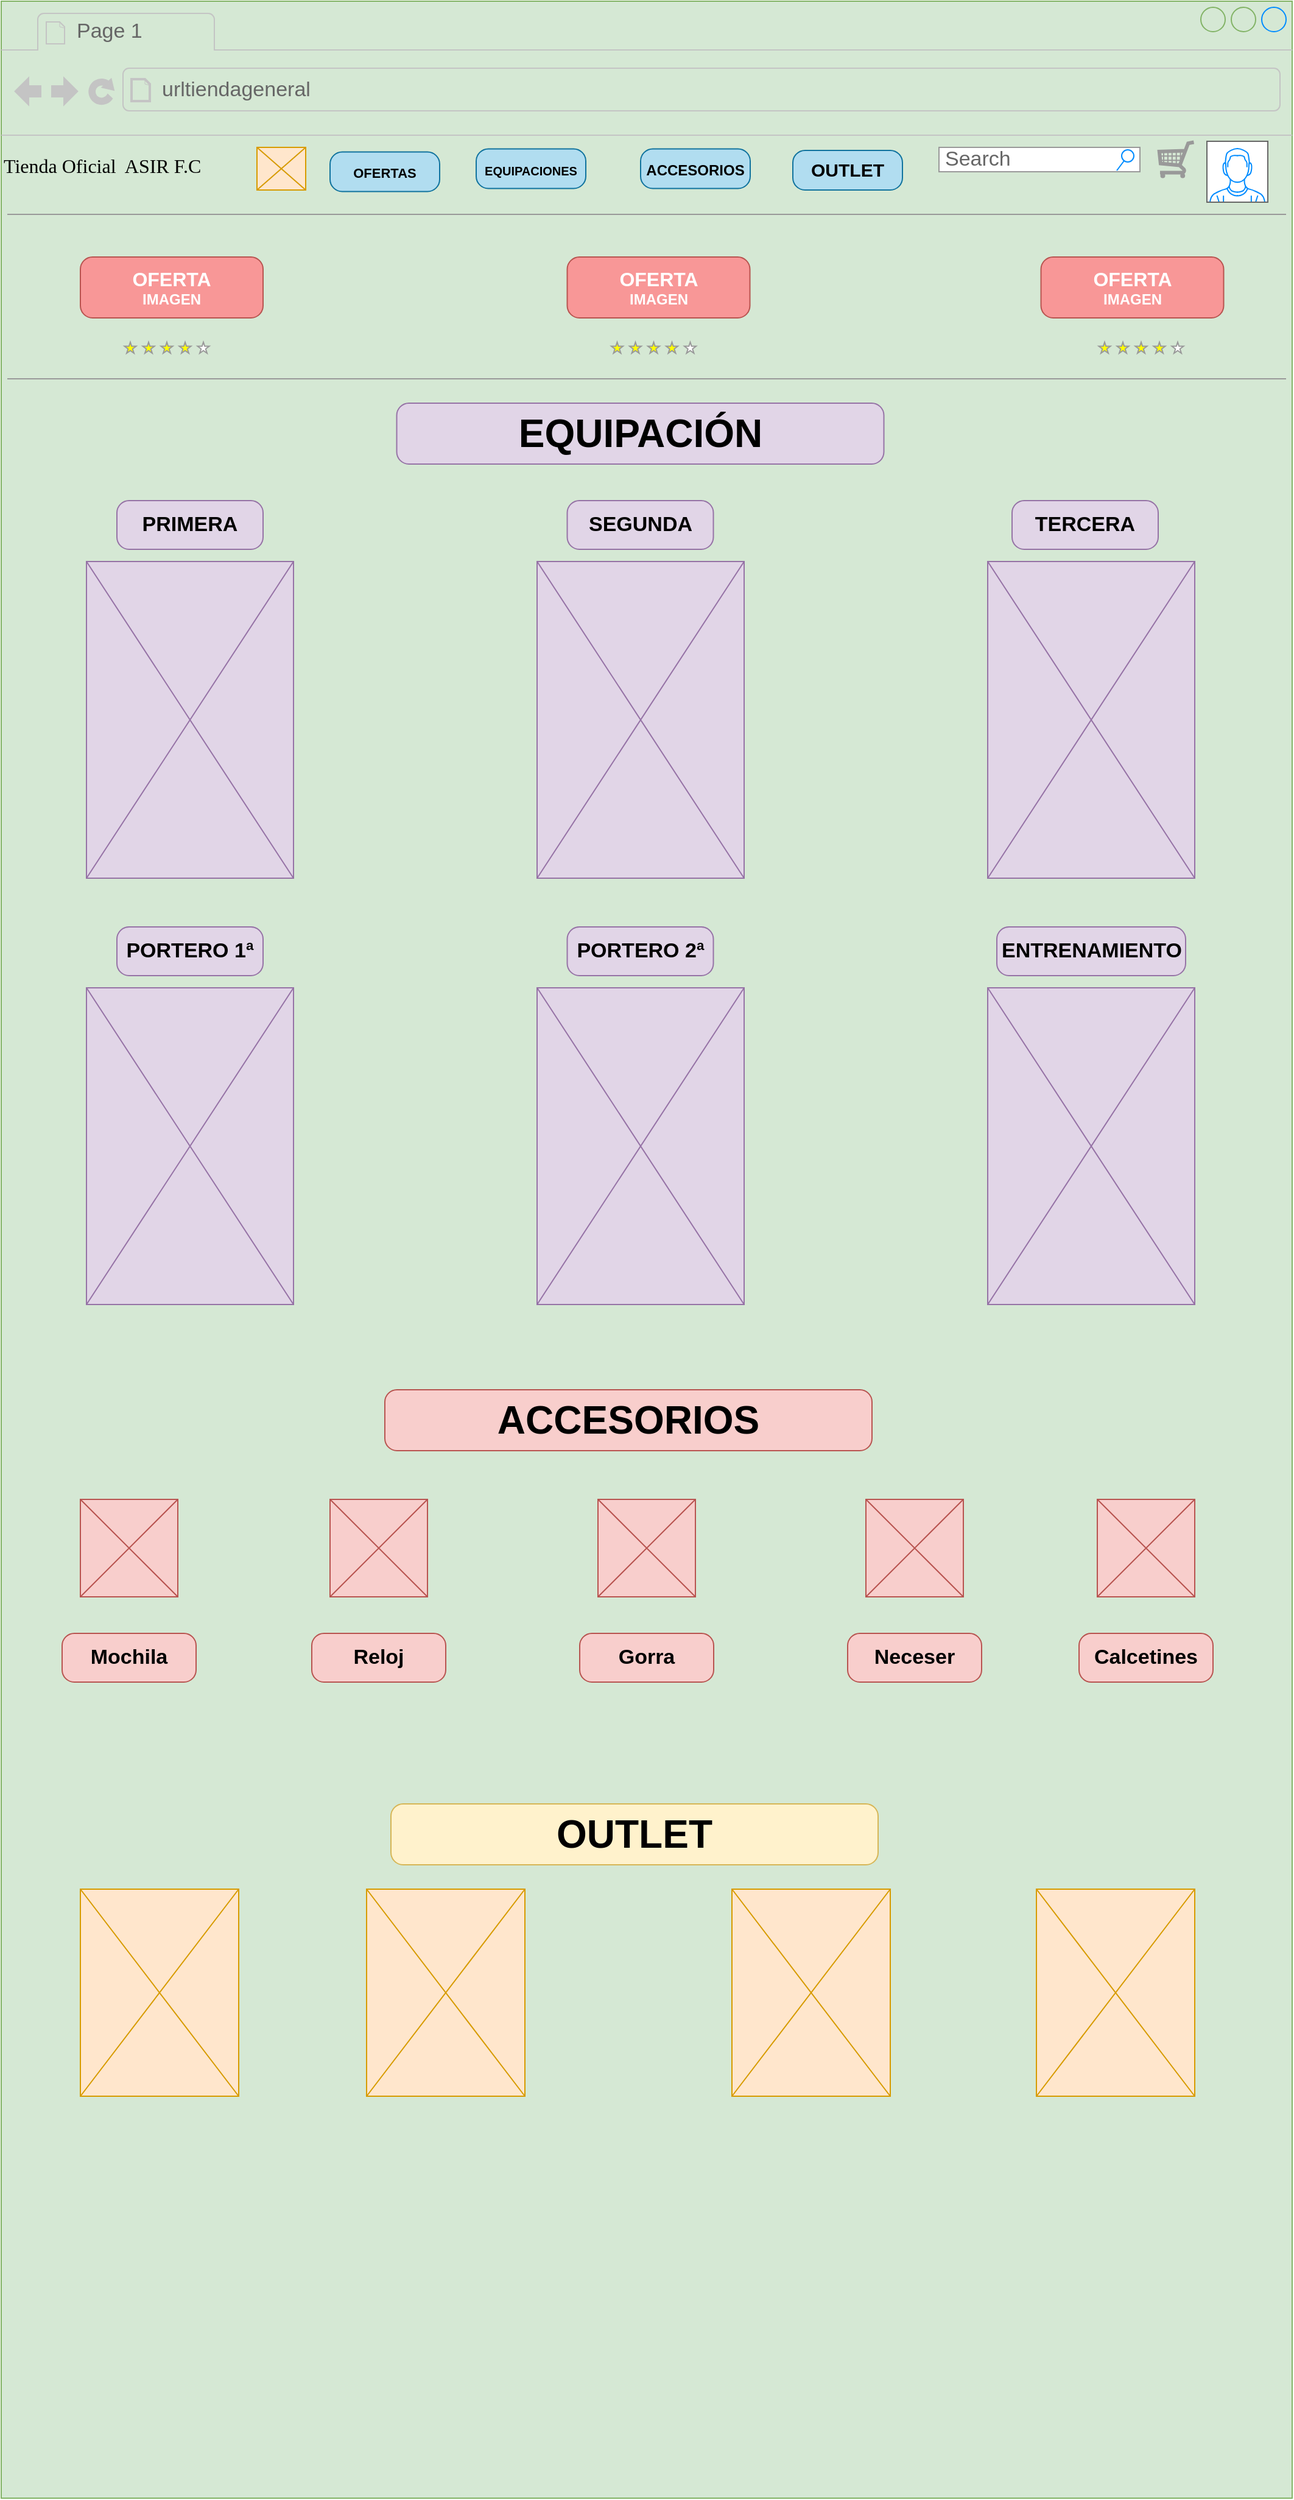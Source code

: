 <mxfile version="18.0.4" type="github">
  <diagram name="Page-1" id="2cc2dc42-3aac-f2a9-1cec-7a8b7cbee084">
    <mxGraphModel dx="2674" dy="1727" grid="1" gridSize="10" guides="1" tooltips="1" connect="1" arrows="1" fold="1" page="1" pageScale="1" pageWidth="1100" pageHeight="850" background="none" math="0" shadow="0">
      <root>
        <mxCell id="0" />
        <mxCell id="1" parent="0" />
        <mxCell id="7026571954dc6520-1" value="" style="strokeWidth=1;shadow=0;dashed=0;align=center;html=1;shape=mxgraph.mockup.containers.browserWindow;rSize=0;mainText=,;recursiveResize=0;rounded=0;labelBackgroundColor=none;fontFamily=Verdana;fontSize=12;fillColor=#d5e8d4;strokeColor=#82b366;" parent="1" vertex="1">
          <mxGeometry x="-180" y="-200" width="1060" height="2050" as="geometry" />
        </mxCell>
        <mxCell id="7026571954dc6520-2" value="Page 1" style="strokeWidth=1;shadow=0;dashed=0;align=center;html=1;shape=mxgraph.mockup.containers.anchor;fontSize=17;fontColor=#666666;align=left;" parent="7026571954dc6520-1" vertex="1">
          <mxGeometry x="60" y="12" width="110" height="26" as="geometry" />
        </mxCell>
        <mxCell id="7026571954dc6520-3" value="urltiendageneral" style="strokeWidth=1;shadow=0;dashed=0;align=center;html=1;shape=mxgraph.mockup.containers.anchor;rSize=0;fontSize=17;fontColor=#666666;align=left;" parent="7026571954dc6520-1" vertex="1">
          <mxGeometry x="130" y="60" width="250" height="26" as="geometry" />
        </mxCell>
        <mxCell id="7026571954dc6520-4" value="&lt;font style=&quot;font-size: 16px;&quot;&gt;Tienda Oficial&amp;nbsp; ASIR F.C&lt;/font&gt;" style="text;html=1;points=[];align=left;verticalAlign=top;spacingTop=-4;fontSize=30;fontFamily=Verdana" parent="7026571954dc6520-1" vertex="1">
          <mxGeometry y="110" width="310" height="40" as="geometry" />
        </mxCell>
        <mxCell id="7026571954dc6520-14" value="Search" style="strokeWidth=1;shadow=0;dashed=0;align=center;html=1;shape=mxgraph.mockup.forms.searchBox;strokeColor=#999999;mainText=;strokeColor2=#008cff;fontColor=#666666;fontSize=17;align=left;spacingLeft=3;rounded=0;labelBackgroundColor=none;" parent="7026571954dc6520-1" vertex="1">
          <mxGeometry x="770" y="120" width="165" height="20" as="geometry" />
        </mxCell>
        <mxCell id="7026571954dc6520-21" value="" style="verticalLabelPosition=bottom;shadow=0;dashed=0;align=center;html=1;verticalAlign=top;strokeWidth=1;shape=mxgraph.mockup.markup.line;strokeColor=#999999;rounded=0;labelBackgroundColor=none;fillColor=#ffffff;fontFamily=Verdana;fontSize=12;fontColor=#000000;" parent="7026571954dc6520-1" vertex="1">
          <mxGeometry x="5" y="300" width="1050" height="20" as="geometry" />
        </mxCell>
        <mxCell id="0Jf4DrtOChO7xbC_QtPR-2" value="" style="verticalLabelPosition=bottom;shadow=0;dashed=0;align=center;html=1;verticalAlign=top;strokeWidth=1;shape=mxgraph.mockup.misc.shoppingCart;strokeColor=#999999;fontSize=16;" vertex="1" parent="7026571954dc6520-1">
          <mxGeometry x="950" y="115" width="30" height="30" as="geometry" />
        </mxCell>
        <mxCell id="0Jf4DrtOChO7xbC_QtPR-17" value="" style="verticalLabelPosition=bottom;shadow=0;dashed=0;align=center;html=1;verticalAlign=top;strokeWidth=1;shape=mxgraph.mockup.containers.userMale;strokeColor=#666666;strokeColor2=#008cff;fontSize=16;" vertex="1" parent="7026571954dc6520-1">
          <mxGeometry x="990" y="115" width="50" height="50" as="geometry" />
        </mxCell>
        <mxCell id="0Jf4DrtOChO7xbC_QtPR-25" value="" style="verticalLabelPosition=bottom;shadow=0;dashed=0;align=center;html=1;verticalAlign=top;strokeWidth=1;shape=mxgraph.mockup.graphics.simpleIcon;fontSize=16;fillColor=#ffe6cc;strokeColor=#d79b00;" vertex="1" parent="7026571954dc6520-1">
          <mxGeometry x="210" y="120" width="40" height="35" as="geometry" />
        </mxCell>
        <mxCell id="0Jf4DrtOChO7xbC_QtPR-27" value="" style="verticalLabelPosition=bottom;shadow=0;dashed=0;align=center;html=1;verticalAlign=top;strokeWidth=1;shape=mxgraph.mockup.misc.rating;strokeColor=#999999;fillColor=#ffff00;emptyFillColor=#ffffff;grade=4;ratingScale=5;ratingStyle=star;fontSize=16;" vertex="1" parent="7026571954dc6520-1">
          <mxGeometry x="501" y="280" width="77.5" height="10" as="geometry" />
        </mxCell>
        <mxCell id="0Jf4DrtOChO7xbC_QtPR-37" value="" style="verticalLabelPosition=bottom;shadow=0;dashed=0;align=center;html=1;verticalAlign=top;strokeWidth=1;shape=mxgraph.mockup.misc.rating;strokeColor=#999999;fillColor=#ffff00;emptyFillColor=#ffffff;grade=4;ratingScale=5;ratingStyle=star;fontSize=16;" vertex="1" parent="7026571954dc6520-1">
          <mxGeometry x="901.25" y="280" width="77.5" height="10" as="geometry" />
        </mxCell>
        <mxCell id="0Jf4DrtOChO7xbC_QtPR-36" value="" style="verticalLabelPosition=bottom;shadow=0;dashed=0;align=center;html=1;verticalAlign=top;strokeWidth=1;shape=mxgraph.mockup.misc.rating;strokeColor=#999999;fillColor=#ffff00;emptyFillColor=#ffffff;grade=4;ratingScale=5;ratingStyle=star;fontSize=16;" vertex="1" parent="7026571954dc6520-1">
          <mxGeometry x="101.25" y="280" width="77.5" height="10" as="geometry" />
        </mxCell>
        <mxCell id="0Jf4DrtOChO7xbC_QtPR-38" value="" style="verticalLabelPosition=bottom;shadow=0;dashed=0;align=center;html=1;verticalAlign=top;strokeWidth=1;shape=mxgraph.mockup.graphics.simpleIcon;strokeColor=#9673a6;fontSize=31;fillColor=#e1d5e7;" vertex="1" parent="7026571954dc6520-1">
          <mxGeometry x="70" y="460" width="170" height="260" as="geometry" />
        </mxCell>
        <mxCell id="0Jf4DrtOChO7xbC_QtPR-43" value="" style="verticalLabelPosition=bottom;shadow=0;dashed=0;align=center;html=1;verticalAlign=top;strokeWidth=1;shape=mxgraph.mockup.graphics.simpleIcon;strokeColor=#9673a6;fontSize=31;fillColor=#e1d5e7;" vertex="1" parent="7026571954dc6520-1">
          <mxGeometry x="440" y="460" width="170" height="260" as="geometry" />
        </mxCell>
        <mxCell id="0Jf4DrtOChO7xbC_QtPR-42" value="" style="verticalLabelPosition=bottom;shadow=0;dashed=0;align=center;html=1;verticalAlign=top;strokeWidth=1;shape=mxgraph.mockup.graphics.simpleIcon;strokeColor=#9673a6;fontSize=31;fillColor=#e1d5e7;" vertex="1" parent="7026571954dc6520-1">
          <mxGeometry x="810" y="460" width="170" height="260" as="geometry" />
        </mxCell>
        <mxCell id="0Jf4DrtOChO7xbC_QtPR-41" value="" style="verticalLabelPosition=bottom;shadow=0;dashed=0;align=center;html=1;verticalAlign=top;strokeWidth=1;shape=mxgraph.mockup.graphics.simpleIcon;strokeColor=#9673a6;fontSize=31;fillColor=#e1d5e7;" vertex="1" parent="7026571954dc6520-1">
          <mxGeometry x="810" y="810" width="170" height="260" as="geometry" />
        </mxCell>
        <mxCell id="0Jf4DrtOChO7xbC_QtPR-40" value="" style="verticalLabelPosition=bottom;shadow=0;dashed=0;align=center;html=1;verticalAlign=top;strokeWidth=1;shape=mxgraph.mockup.graphics.simpleIcon;strokeColor=#9673a6;fontSize=31;fillColor=#e1d5e7;" vertex="1" parent="7026571954dc6520-1">
          <mxGeometry x="70" y="810" width="170" height="260" as="geometry" />
        </mxCell>
        <mxCell id="0Jf4DrtOChO7xbC_QtPR-39" value="" style="verticalLabelPosition=bottom;shadow=0;dashed=0;align=center;html=1;verticalAlign=top;strokeWidth=1;shape=mxgraph.mockup.graphics.simpleIcon;strokeColor=#9673a6;fontSize=31;fillColor=#e1d5e7;" vertex="1" parent="7026571954dc6520-1">
          <mxGeometry x="440" y="810" width="170" height="260" as="geometry" />
        </mxCell>
        <mxCell id="0Jf4DrtOChO7xbC_QtPR-44" value="PRIMERA" style="strokeWidth=1;shadow=0;dashed=0;align=center;html=1;shape=mxgraph.mockup.buttons.button;strokeColor=#9673a6;mainText=;buttonStyle=round;fontSize=17;fontStyle=1;fillColor=#e1d5e7;whiteSpace=wrap;" vertex="1" parent="7026571954dc6520-1">
          <mxGeometry x="95" y="410" width="120" height="40" as="geometry" />
        </mxCell>
        <mxCell id="0Jf4DrtOChO7xbC_QtPR-49" value="SEGUNDA" style="strokeWidth=1;shadow=0;dashed=0;align=center;html=1;shape=mxgraph.mockup.buttons.button;strokeColor=#9673a6;mainText=;buttonStyle=round;fontSize=17;fontStyle=1;fillColor=#e1d5e7;whiteSpace=wrap;" vertex="1" parent="7026571954dc6520-1">
          <mxGeometry x="464.75" y="410" width="120" height="40" as="geometry" />
        </mxCell>
        <mxCell id="0Jf4DrtOChO7xbC_QtPR-48" value="TERCERA" style="strokeWidth=1;shadow=0;dashed=0;align=center;html=1;shape=mxgraph.mockup.buttons.button;strokeColor=#9673a6;mainText=;buttonStyle=round;fontSize=17;fontStyle=1;fillColor=#e1d5e7;whiteSpace=wrap;" vertex="1" parent="7026571954dc6520-1">
          <mxGeometry x="830" y="410" width="120" height="40" as="geometry" />
        </mxCell>
        <mxCell id="0Jf4DrtOChO7xbC_QtPR-47" value="PORTERO 1ª" style="strokeWidth=1;shadow=0;dashed=0;align=center;html=1;shape=mxgraph.mockup.buttons.button;strokeColor=#9673a6;mainText=;buttonStyle=round;fontSize=17;fontStyle=1;fillColor=#e1d5e7;whiteSpace=wrap;" vertex="1" parent="7026571954dc6520-1">
          <mxGeometry x="95" y="760" width="120" height="40" as="geometry" />
        </mxCell>
        <mxCell id="0Jf4DrtOChO7xbC_QtPR-46" value="PORTERO 2ª" style="strokeWidth=1;shadow=0;dashed=0;align=center;html=1;shape=mxgraph.mockup.buttons.button;strokeColor=#9673a6;mainText=;buttonStyle=round;fontSize=17;fontStyle=1;fillColor=#e1d5e7;whiteSpace=wrap;" vertex="1" parent="7026571954dc6520-1">
          <mxGeometry x="464.75" y="760" width="120" height="40" as="geometry" />
        </mxCell>
        <mxCell id="0Jf4DrtOChO7xbC_QtPR-45" value="ENTRENAMIENTO" style="strokeWidth=1;shadow=0;dashed=0;align=center;html=1;shape=mxgraph.mockup.buttons.button;strokeColor=#9673a6;mainText=;buttonStyle=round;fontSize=17;fontStyle=1;fillColor=#e1d5e7;whiteSpace=wrap;" vertex="1" parent="7026571954dc6520-1">
          <mxGeometry x="817.5" y="760" width="155" height="40" as="geometry" />
        </mxCell>
        <mxCell id="0Jf4DrtOChO7xbC_QtPR-50" value="&lt;font style=&quot;font-size: 32px;&quot;&gt;EQUIPACIÓN&lt;/font&gt;" style="strokeWidth=1;shadow=0;dashed=0;align=center;html=1;shape=mxgraph.mockup.buttons.button;strokeColor=#9673a6;mainText=;buttonStyle=round;fontSize=17;fontStyle=1;fillColor=#e1d5e7;whiteSpace=wrap;" vertex="1" parent="7026571954dc6520-1">
          <mxGeometry x="324.75" y="330" width="400" height="50" as="geometry" />
        </mxCell>
        <mxCell id="0Jf4DrtOChO7xbC_QtPR-52" value="&lt;span style=&quot;font-size: 32px;&quot;&gt;ACCESORIOS&lt;/span&gt;" style="strokeWidth=1;shadow=0;dashed=0;align=center;html=1;shape=mxgraph.mockup.buttons.button;strokeColor=#b85450;mainText=;buttonStyle=round;fontSize=17;fontStyle=1;fillColor=#f8cecc;whiteSpace=wrap;" vertex="1" parent="7026571954dc6520-1">
          <mxGeometry x="315" y="1140" width="400" height="50" as="geometry" />
        </mxCell>
        <mxCell id="0Jf4DrtOChO7xbC_QtPR-58" value="" style="verticalLabelPosition=bottom;shadow=0;dashed=0;align=center;html=1;verticalAlign=top;strokeWidth=1;shape=mxgraph.mockup.graphics.simpleIcon;strokeColor=#b85450;fontSize=32;fillColor=#f8cecc;" vertex="1" parent="7026571954dc6520-1">
          <mxGeometry x="65" y="1230" width="80" height="80" as="geometry" />
        </mxCell>
        <mxCell id="0Jf4DrtOChO7xbC_QtPR-61" value="" style="verticalLabelPosition=bottom;shadow=0;dashed=0;align=center;html=1;verticalAlign=top;strokeWidth=1;shape=mxgraph.mockup.graphics.simpleIcon;strokeColor=#b85450;fontSize=32;fillColor=#f8cecc;" vertex="1" parent="7026571954dc6520-1">
          <mxGeometry x="270" y="1230" width="80" height="80" as="geometry" />
        </mxCell>
        <mxCell id="0Jf4DrtOChO7xbC_QtPR-60" value="" style="verticalLabelPosition=bottom;shadow=0;dashed=0;align=center;html=1;verticalAlign=top;strokeWidth=1;shape=mxgraph.mockup.graphics.simpleIcon;strokeColor=#b85450;fontSize=32;fillColor=#f8cecc;" vertex="1" parent="7026571954dc6520-1">
          <mxGeometry x="710" y="1230" width="80" height="80" as="geometry" />
        </mxCell>
        <mxCell id="0Jf4DrtOChO7xbC_QtPR-59" value="" style="verticalLabelPosition=bottom;shadow=0;dashed=0;align=center;html=1;verticalAlign=top;strokeWidth=1;shape=mxgraph.mockup.graphics.simpleIcon;strokeColor=#b85450;fontSize=32;fillColor=#f8cecc;" vertex="1" parent="7026571954dc6520-1">
          <mxGeometry x="900" y="1230" width="80" height="80" as="geometry" />
        </mxCell>
        <mxCell id="0Jf4DrtOChO7xbC_QtPR-62" value="" style="verticalLabelPosition=bottom;shadow=0;dashed=0;align=center;html=1;verticalAlign=top;strokeWidth=1;shape=mxgraph.mockup.graphics.simpleIcon;strokeColor=#b85450;fontSize=32;fillColor=#f8cecc;" vertex="1" parent="7026571954dc6520-1">
          <mxGeometry x="490" y="1230" width="80" height="80" as="geometry" />
        </mxCell>
        <mxCell id="0Jf4DrtOChO7xbC_QtPR-63" value="Mochila" style="strokeWidth=1;shadow=0;dashed=0;align=center;html=1;shape=mxgraph.mockup.buttons.button;strokeColor=#b85450;mainText=;buttonStyle=round;fontSize=17;fontStyle=1;fillColor=#f8cecc;whiteSpace=wrap;" vertex="1" parent="7026571954dc6520-1">
          <mxGeometry x="50" y="1340" width="110" height="40" as="geometry" />
        </mxCell>
        <mxCell id="0Jf4DrtOChO7xbC_QtPR-66" value="Reloj" style="strokeWidth=1;shadow=0;dashed=0;align=center;html=1;shape=mxgraph.mockup.buttons.button;strokeColor=#b85450;mainText=;buttonStyle=round;fontSize=17;fontStyle=1;fillColor=#f8cecc;whiteSpace=wrap;" vertex="1" parent="7026571954dc6520-1">
          <mxGeometry x="255" y="1340" width="110" height="40" as="geometry" />
        </mxCell>
        <mxCell id="0Jf4DrtOChO7xbC_QtPR-65" value="Gorra" style="strokeWidth=1;shadow=0;dashed=0;align=center;html=1;shape=mxgraph.mockup.buttons.button;strokeColor=#b85450;mainText=;buttonStyle=round;fontSize=17;fontStyle=1;fillColor=#f8cecc;whiteSpace=wrap;" vertex="1" parent="7026571954dc6520-1">
          <mxGeometry x="475" y="1340" width="110" height="40" as="geometry" />
        </mxCell>
        <mxCell id="0Jf4DrtOChO7xbC_QtPR-64" value="Neceser" style="strokeWidth=1;shadow=0;dashed=0;align=center;html=1;shape=mxgraph.mockup.buttons.button;strokeColor=#b85450;mainText=;buttonStyle=round;fontSize=17;fontStyle=1;fillColor=#f8cecc;whiteSpace=wrap;" vertex="1" parent="7026571954dc6520-1">
          <mxGeometry x="695" y="1340" width="110" height="40" as="geometry" />
        </mxCell>
        <mxCell id="0Jf4DrtOChO7xbC_QtPR-67" value="Calcetines" style="strokeWidth=1;shadow=0;dashed=0;align=center;html=1;shape=mxgraph.mockup.buttons.button;strokeColor=#b85450;mainText=;buttonStyle=round;fontSize=17;fontStyle=1;fillColor=#f8cecc;whiteSpace=wrap;" vertex="1" parent="7026571954dc6520-1">
          <mxGeometry x="885" y="1340" width="110" height="40" as="geometry" />
        </mxCell>
        <mxCell id="0Jf4DrtOChO7xbC_QtPR-68" value="&lt;span style=&quot;font-size: 32px;&quot;&gt;OUTLET&lt;/span&gt;" style="strokeWidth=1;shadow=0;dashed=0;align=center;html=1;shape=mxgraph.mockup.buttons.button;strokeColor=#d6b656;mainText=;buttonStyle=round;fontSize=17;fontStyle=1;fillColor=#fff2cc;whiteSpace=wrap;" vertex="1" parent="7026571954dc6520-1">
          <mxGeometry x="320" y="1480" width="400" height="50" as="geometry" />
        </mxCell>
        <mxCell id="0Jf4DrtOChO7xbC_QtPR-69" value="" style="verticalLabelPosition=bottom;shadow=0;dashed=0;align=center;html=1;verticalAlign=top;strokeWidth=1;shape=mxgraph.mockup.graphics.simpleIcon;strokeColor=#d79b00;fontSize=32;fillColor=#ffe6cc;" vertex="1" parent="7026571954dc6520-1">
          <mxGeometry x="65" y="1550" width="130" height="170" as="geometry" />
        </mxCell>
        <mxCell id="0Jf4DrtOChO7xbC_QtPR-73" value="" style="verticalLabelPosition=bottom;shadow=0;dashed=0;align=center;html=1;verticalAlign=top;strokeWidth=1;shape=mxgraph.mockup.graphics.simpleIcon;strokeColor=#d79b00;fontSize=32;fillColor=#ffe6cc;" vertex="1" parent="7026571954dc6520-1">
          <mxGeometry x="300" y="1550" width="130" height="170" as="geometry" />
        </mxCell>
        <mxCell id="0Jf4DrtOChO7xbC_QtPR-72" value="" style="verticalLabelPosition=bottom;shadow=0;dashed=0;align=center;html=1;verticalAlign=top;strokeWidth=1;shape=mxgraph.mockup.graphics.simpleIcon;strokeColor=#d79b00;fontSize=32;fillColor=#ffe6cc;" vertex="1" parent="7026571954dc6520-1">
          <mxGeometry x="600" y="1550" width="130" height="170" as="geometry" />
        </mxCell>
        <mxCell id="0Jf4DrtOChO7xbC_QtPR-71" value="" style="verticalLabelPosition=bottom;shadow=0;dashed=0;align=center;html=1;verticalAlign=top;strokeWidth=1;shape=mxgraph.mockup.graphics.simpleIcon;strokeColor=#d79b00;fontSize=32;fillColor=#ffe6cc;" vertex="1" parent="7026571954dc6520-1">
          <mxGeometry x="850" y="1550" width="130" height="170" as="geometry" />
        </mxCell>
        <mxCell id="0Jf4DrtOChO7xbC_QtPR-75" value="" style="verticalLabelPosition=bottom;shadow=0;dashed=0;align=center;html=1;verticalAlign=top;strokeWidth=1;shape=mxgraph.mockup.markup.line;strokeColor=#999999;rounded=0;labelBackgroundColor=none;fillColor=#ffffff;fontFamily=Verdana;fontSize=12;fontColor=#000000;" vertex="1" parent="7026571954dc6520-1">
          <mxGeometry x="5" y="165" width="1050" height="20" as="geometry" />
        </mxCell>
        <mxCell id="0Jf4DrtOChO7xbC_QtPR-76" value="&lt;font style=&quot;font-size: 11px;&quot;&gt;OFERTAS&lt;/font&gt;" style="strokeWidth=1;shadow=0;dashed=0;align=center;html=1;shape=mxgraph.mockup.buttons.button;strokeColor=#10739e;mainText=;buttonStyle=round;fontSize=17;fontStyle=1;fillColor=#b1ddf0;whiteSpace=wrap;" vertex="1" parent="7026571954dc6520-1">
          <mxGeometry x="270" y="123.75" width="90" height="32.5" as="geometry" />
        </mxCell>
        <mxCell id="0Jf4DrtOChO7xbC_QtPR-82" value="&lt;font style=&quot;font-size: 15px;&quot;&gt;OUTLET&lt;/font&gt;" style="strokeWidth=1;shadow=0;dashed=0;align=center;html=1;shape=mxgraph.mockup.buttons.button;strokeColor=#10739e;mainText=;buttonStyle=round;fontSize=17;fontStyle=1;fillColor=#b1ddf0;whiteSpace=wrap;" vertex="1" parent="7026571954dc6520-1">
          <mxGeometry x="650" y="122.5" width="90" height="32.5" as="geometry" />
        </mxCell>
        <mxCell id="0Jf4DrtOChO7xbC_QtPR-81" value="&lt;font style=&quot;font-size: 12px;&quot;&gt;ACCESORIOS&lt;/font&gt;" style="strokeWidth=1;shadow=0;dashed=0;align=center;html=1;shape=mxgraph.mockup.buttons.button;strokeColor=#10739e;mainText=;buttonStyle=round;fontSize=17;fontStyle=1;fillColor=#b1ddf0;whiteSpace=wrap;" vertex="1" parent="7026571954dc6520-1">
          <mxGeometry x="525" y="121.25" width="90" height="32.5" as="geometry" />
        </mxCell>
        <mxCell id="0Jf4DrtOChO7xbC_QtPR-80" value="&lt;font style=&quot;font-size: 10px;&quot;&gt;EQUIPACIONES&lt;/font&gt;" style="strokeWidth=1;shadow=0;dashed=0;align=center;html=1;shape=mxgraph.mockup.buttons.button;strokeColor=#10739e;mainText=;buttonStyle=round;fontSize=17;fontStyle=1;fillColor=#b1ddf0;whiteSpace=wrap;" vertex="1" parent="7026571954dc6520-1">
          <mxGeometry x="390" y="121.25" width="90" height="32.5" as="geometry" />
        </mxCell>
        <mxCell id="0Jf4DrtOChO7xbC_QtPR-33" value="" style="strokeWidth=1;shadow=0;dashed=0;align=center;html=1;shape=mxgraph.mockup.buttons.multiButton;fillColor=#F89797;strokeColor=#b85450;mainText=;subText=;fontSize=16;" vertex="1" parent="7026571954dc6520-1">
          <mxGeometry x="65" y="210" width="150" height="50" as="geometry" />
        </mxCell>
        <mxCell id="0Jf4DrtOChO7xbC_QtPR-34" value="OFERTA" style="strokeWidth=1;shadow=0;dashed=0;align=center;html=1;shape=mxgraph.mockup.anchor;fontSize=16;fontColor=#ffffff;fontStyle=1;whiteSpace=wrap;" vertex="1" parent="0Jf4DrtOChO7xbC_QtPR-33">
          <mxGeometry y="8" width="150" height="20" as="geometry" />
        </mxCell>
        <mxCell id="0Jf4DrtOChO7xbC_QtPR-35" value="IMAGEN" style="strokeWidth=1;shadow=0;dashed=0;align=center;html=1;shape=mxgraph.mockup.anchor;fontSize=12;fontColor=#ffffff;fontStyle=1;whiteSpace=wrap;" vertex="1" parent="0Jf4DrtOChO7xbC_QtPR-33">
          <mxGeometry y="30" width="150" height="10" as="geometry" />
        </mxCell>
        <mxCell id="0Jf4DrtOChO7xbC_QtPR-22" value="" style="strokeWidth=1;shadow=0;dashed=0;align=center;html=1;shape=mxgraph.mockup.buttons.multiButton;fillColor=#F89797;strokeColor=#b85450;mainText=;subText=;fontSize=16;" vertex="1" parent="7026571954dc6520-1">
          <mxGeometry x="464.75" y="210" width="150" height="50" as="geometry" />
        </mxCell>
        <mxCell id="0Jf4DrtOChO7xbC_QtPR-23" value="OFERTA" style="strokeWidth=1;shadow=0;dashed=0;align=center;html=1;shape=mxgraph.mockup.anchor;fontSize=16;fontColor=#ffffff;fontStyle=1;whiteSpace=wrap;" vertex="1" parent="0Jf4DrtOChO7xbC_QtPR-22">
          <mxGeometry y="8" width="150" height="20" as="geometry" />
        </mxCell>
        <mxCell id="0Jf4DrtOChO7xbC_QtPR-24" value="IMAGEN" style="strokeWidth=1;shadow=0;dashed=0;align=center;html=1;shape=mxgraph.mockup.anchor;fontSize=12;fontColor=#ffffff;fontStyle=1;whiteSpace=wrap;" vertex="1" parent="0Jf4DrtOChO7xbC_QtPR-22">
          <mxGeometry y="30" width="150" height="10" as="geometry" />
        </mxCell>
        <mxCell id="0Jf4DrtOChO7xbC_QtPR-30" value="" style="strokeWidth=1;shadow=0;dashed=0;align=center;html=1;shape=mxgraph.mockup.buttons.multiButton;fillColor=#F89797;strokeColor=#b85450;mainText=;subText=;fontSize=16;" vertex="1" parent="7026571954dc6520-1">
          <mxGeometry x="853.75" y="210" width="150" height="50" as="geometry" />
        </mxCell>
        <mxCell id="0Jf4DrtOChO7xbC_QtPR-31" value="OFERTA" style="strokeWidth=1;shadow=0;dashed=0;align=center;html=1;shape=mxgraph.mockup.anchor;fontSize=16;fontColor=#ffffff;fontStyle=1;whiteSpace=wrap;" vertex="1" parent="0Jf4DrtOChO7xbC_QtPR-30">
          <mxGeometry y="8" width="150" height="20" as="geometry" />
        </mxCell>
        <mxCell id="0Jf4DrtOChO7xbC_QtPR-32" value="IMAGEN" style="strokeWidth=1;shadow=0;dashed=0;align=center;html=1;shape=mxgraph.mockup.anchor;fontSize=12;fontColor=#ffffff;fontStyle=1;whiteSpace=wrap;" vertex="1" parent="0Jf4DrtOChO7xbC_QtPR-30">
          <mxGeometry y="30" width="150" height="10" as="geometry" />
        </mxCell>
      </root>
    </mxGraphModel>
  </diagram>
</mxfile>
